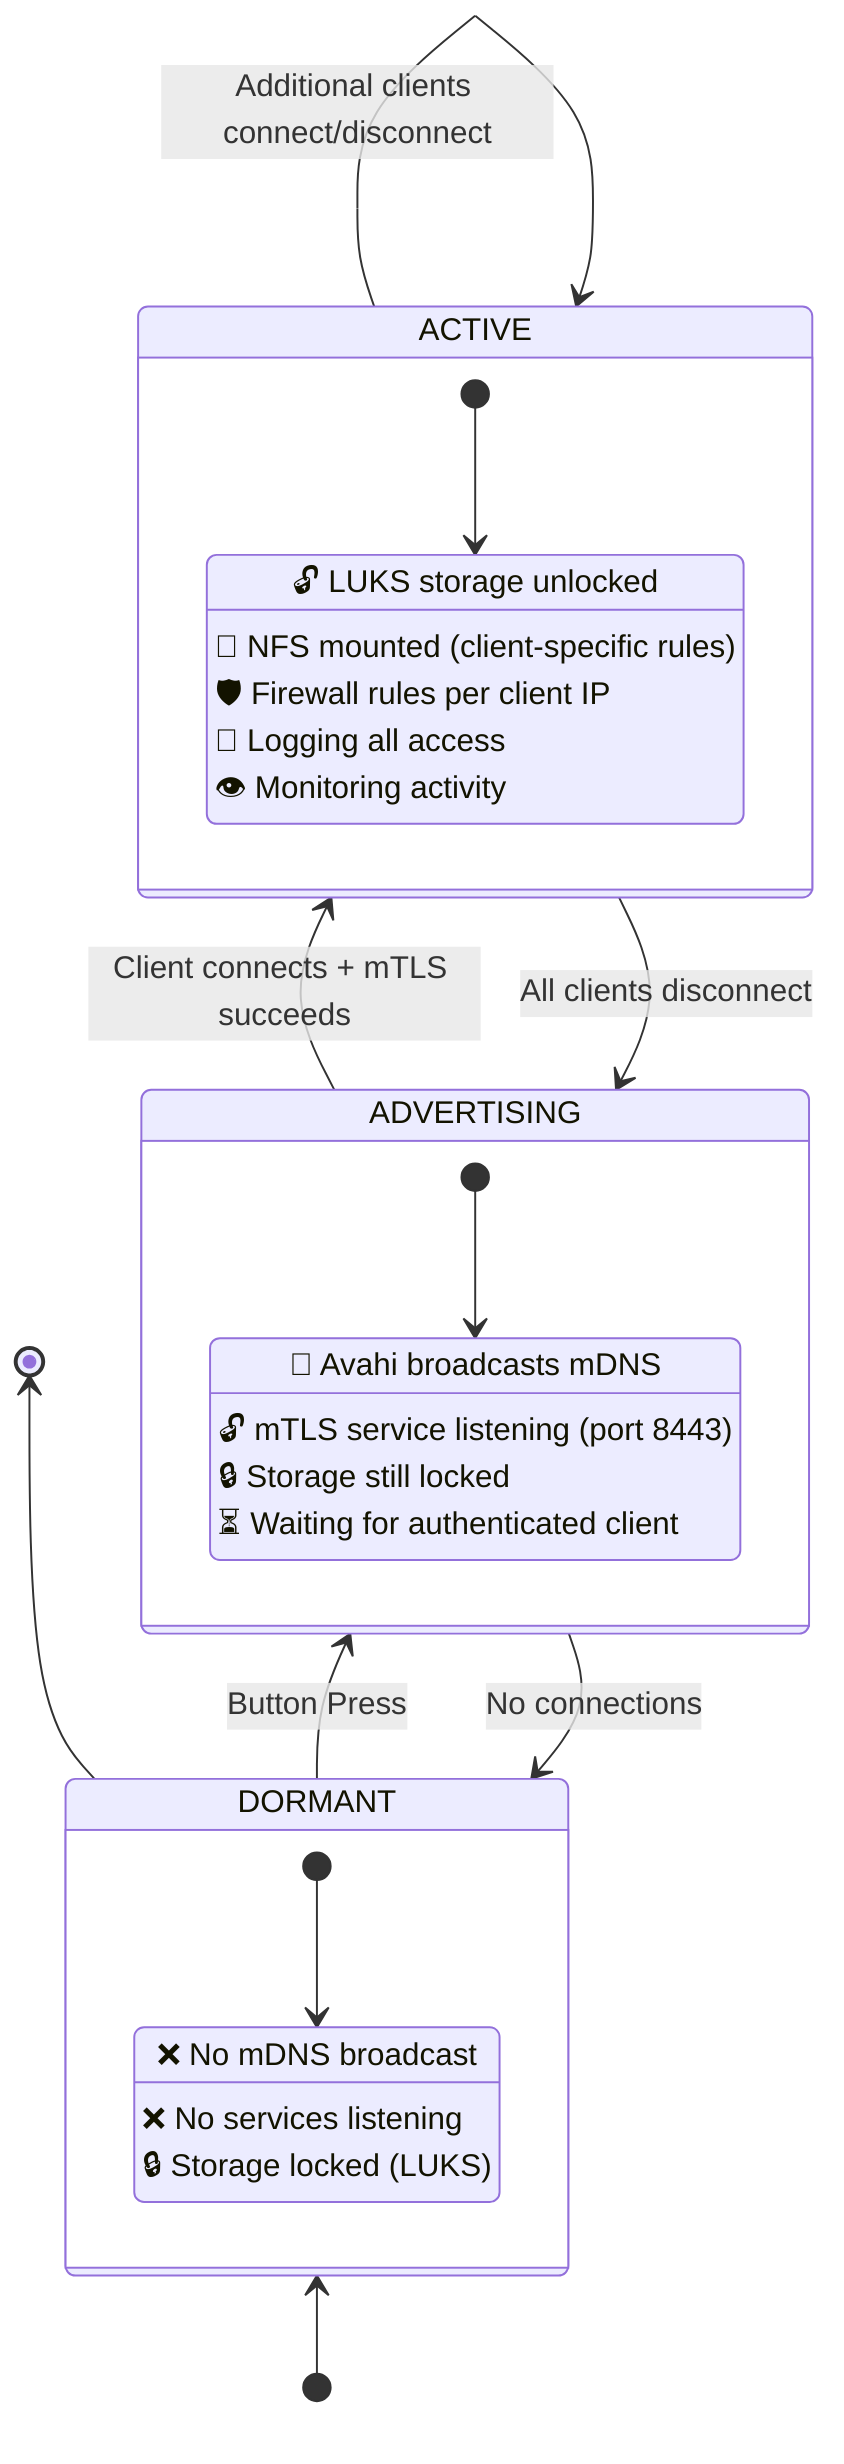 stateDiagram-v2
    direction BT
    [*] --> DORMANT
    DORMANT --> [*]: 
    
    state DORMANT {
        [*] --> Idle
        Idle: ❌ No mDNS broadcast
        Idle: ❌ No services listening
        Idle: 🔒 Storage locked (LUKS)
    }
    
    state ADVERTISING {
        [*] --> Waiting
        Waiting: 📡 Avahi broadcasts mDNS
        Waiting: 🔓 mTLS service listening (port 8443)
        Waiting: 🔒 Storage still locked
        Waiting: ⏳ Waiting for authenticated client
    }
    
    state ACTIVE {
        [*] --> Active
        Active: 🔓 LUKS storage unlocked
        Active: 📂 NFS mounted (client-specific rules)
        Active: 🛡️ Firewall rules per client IP
        Active: 📝 Logging all access
        Active: 👁️ Monitoring activity
    }
    
    DORMANT --> ADVERTISING: Button Press
    ADVERTISING --> ACTIVE: Client connects + mTLS succeeds
    ACTIVE --> ADVERTISING: All clients disconnect
    ADVERTISING --> DORMANT: No connections
    ACTIVE --> ACTIVE: Additional clients connect/disconnect